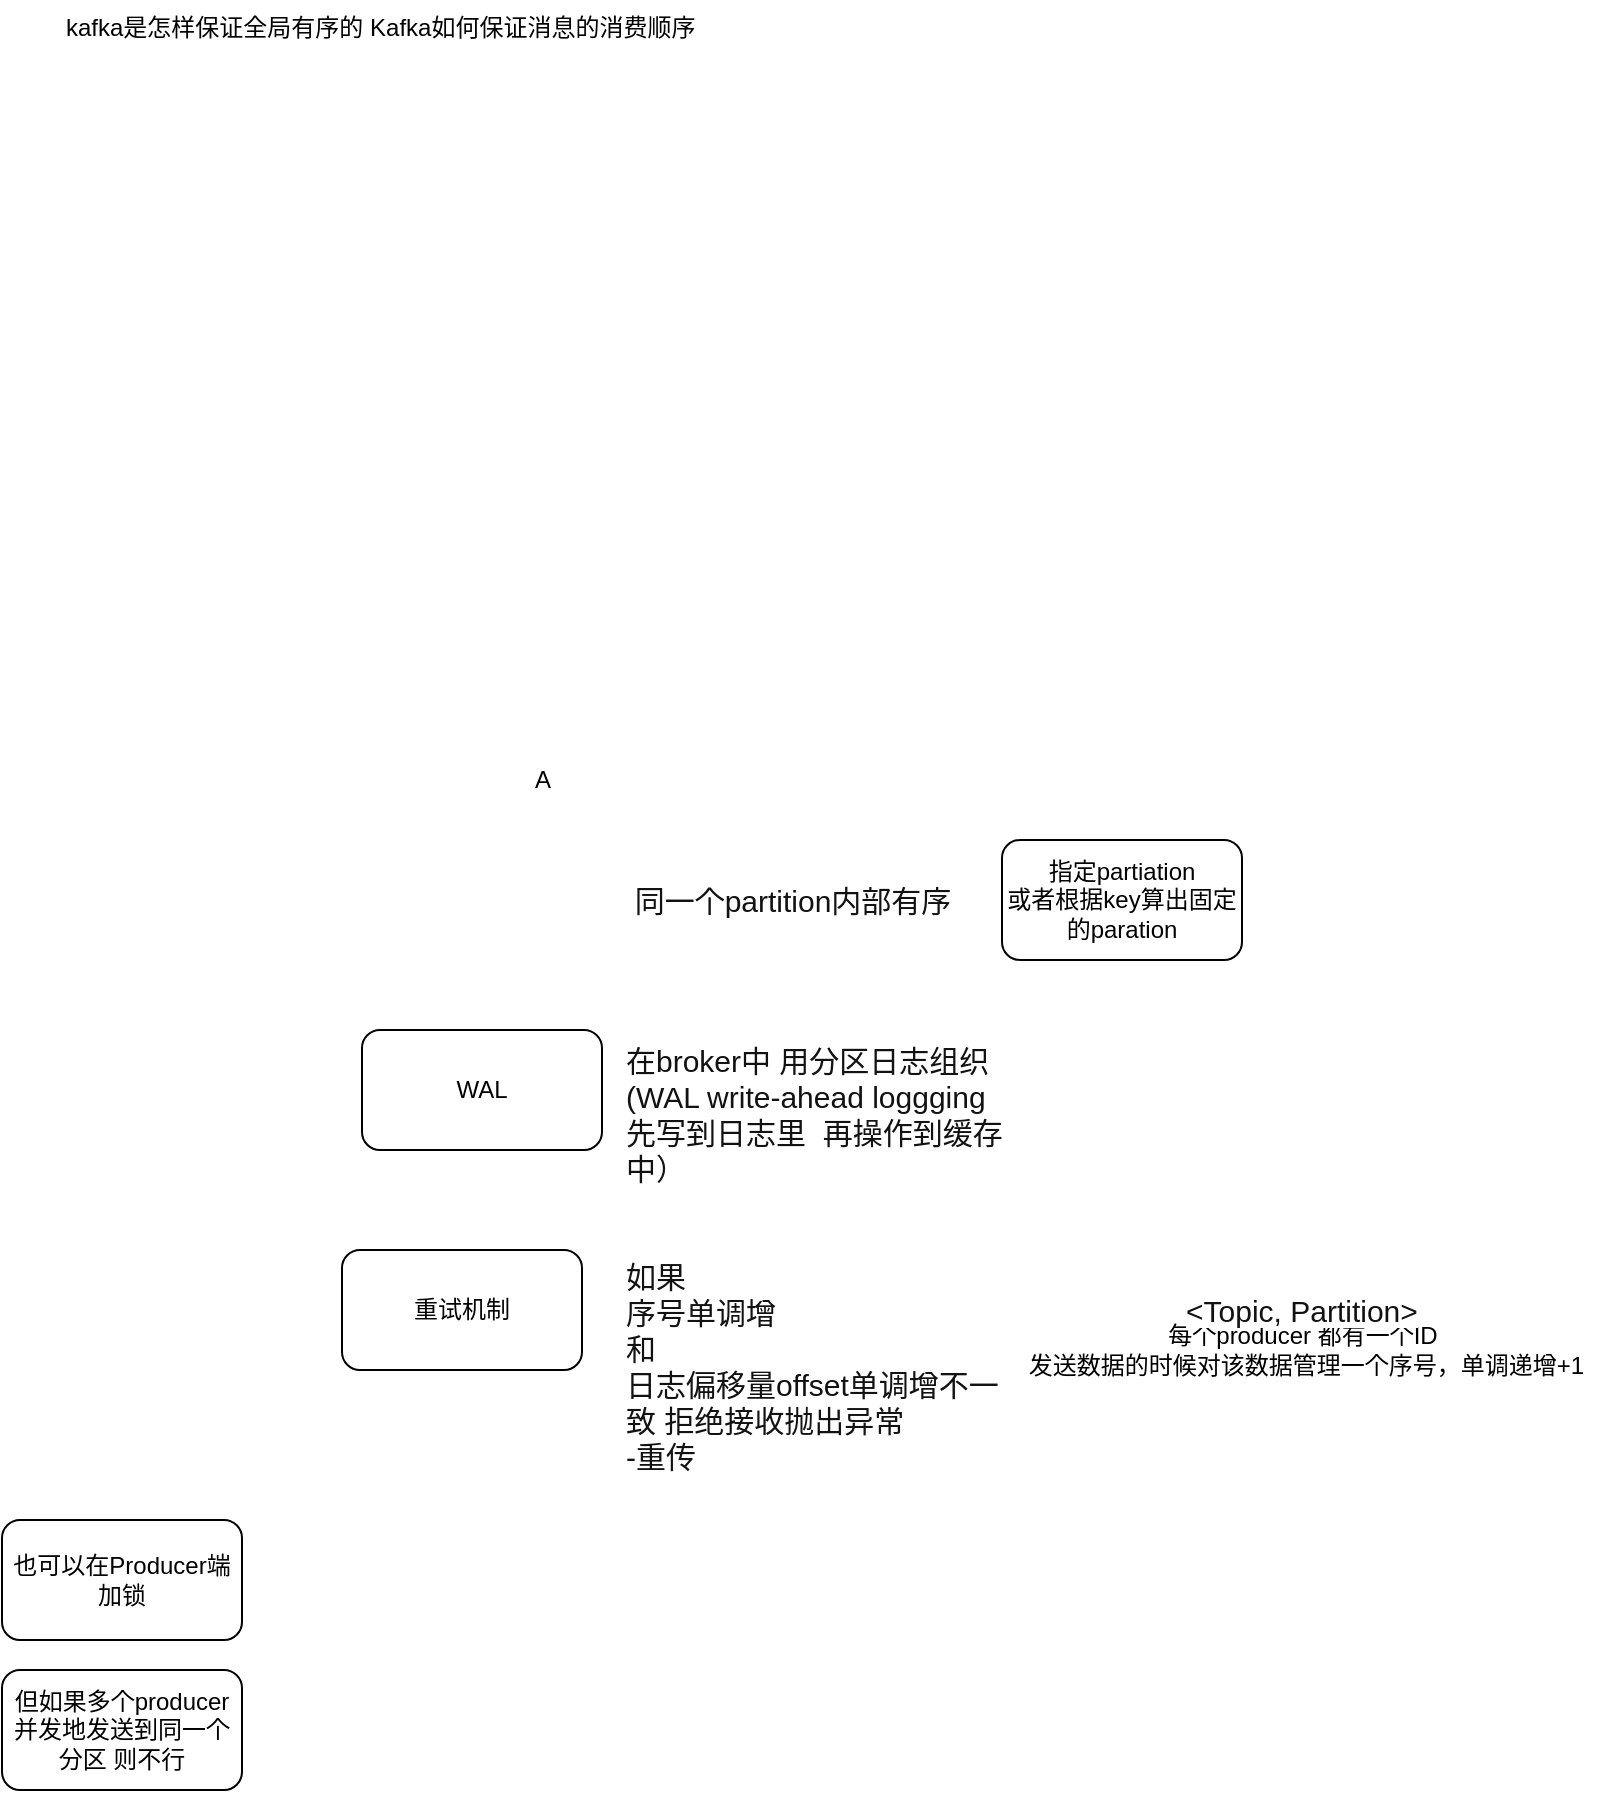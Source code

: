 <mxfile version="13.7.9" type="device" pages="2"><diagram id="QsW4kEAY9hqYTWzh8-wr" name="1.有序性"><mxGraphModel dx="1301" dy="606" grid="1" gridSize="10" guides="1" tooltips="1" connect="1" arrows="1" fold="1" page="1" pageScale="1" pageWidth="827" pageHeight="1169" math="0" shadow="0"><root><mxCell id="uP5Yex2PHW8lnNY_PjNj-0"/><mxCell id="uP5Yex2PHW8lnNY_PjNj-1" parent="uP5Yex2PHW8lnNY_PjNj-0"/><mxCell id="1EiuAjKica9zFJi6ymyu-0" value="kafka是怎样保证全局有序的  Kafka如何保证消息的消费顺序" style="text;whiteSpace=wrap;html=1;" vertex="1" parent="uP5Yex2PHW8lnNY_PjNj-1"><mxGeometry x="50" y="10" width="340" height="30" as="geometry"/></mxCell><mxCell id="1EiuAjKica9zFJi6ymyu-1" value="&lt;span style=&quot;color: rgb(18 , 18 , 18) ; font-family: , &amp;#34;blinkmacsystemfont&amp;#34; , &amp;#34;helvetica neue&amp;#34; , &amp;#34;pingfang sc&amp;#34; , &amp;#34;microsoft yahei&amp;#34; , &amp;#34;source han sans sc&amp;#34; , &amp;#34;noto sans cjk sc&amp;#34; , &amp;#34;wenquanyi micro hei&amp;#34; , sans-serif ; font-size: 15px ; background-color: rgb(255 , 255 , 255)&quot;&gt;同一个partition内部有序&lt;/span&gt;" style="text;html=1;align=center;verticalAlign=middle;resizable=0;points=[];autosize=1;" vertex="1" parent="uP5Yex2PHW8lnNY_PjNj-1"><mxGeometry x="330" y="450" width="170" height="20" as="geometry"/></mxCell><mxCell id="1EiuAjKica9zFJi6ymyu-2" value="A" style="text;html=1;align=center;verticalAlign=middle;resizable=0;points=[];autosize=1;" vertex="1" parent="uP5Yex2PHW8lnNY_PjNj-1"><mxGeometry x="280" y="390" width="20" height="20" as="geometry"/></mxCell><mxCell id="1EiuAjKica9zFJi6ymyu-3" value="&lt;span style=&quot;color: rgb(18 , 18 , 18) ; font-family: &amp;#34;helvetica&amp;#34; ; font-size: 15px ; font-style: normal ; font-weight: 400 ; letter-spacing: normal ; text-align: center ; text-indent: 0px ; text-transform: none ; word-spacing: 0px ; background-color: rgb(255 , 255 , 255) ; display: inline ; float: none&quot;&gt;在broker中 用分区日志组织 (WAL write-ahead loggging 先写到日志里&amp;nbsp; 再操作到缓存中）&lt;br&gt;&lt;br&gt;&lt;br&gt;如果&lt;br&gt;序号单调增&lt;br&gt;和&lt;br&gt;日志偏移量offset单调增不一致 拒绝接收抛出异常&lt;br&gt;-重传&lt;br&gt;&lt;/span&gt;" style="text;whiteSpace=wrap;html=1;" vertex="1" parent="uP5Yex2PHW8lnNY_PjNj-1"><mxGeometry x="330" y="525" width="200" height="60" as="geometry"/></mxCell><mxCell id="1EiuAjKica9zFJi6ymyu-4" value="每个producer 都有一个ID&lt;br&gt;&amp;nbsp;发送数据的时候对该数据管理一个序号，单调递增+1" style="text;html=1;align=center;verticalAlign=middle;resizable=0;points=[];autosize=1;" vertex="1" parent="uP5Yex2PHW8lnNY_PjNj-1"><mxGeometry x="520" y="670" width="300" height="30" as="geometry"/></mxCell><mxCell id="1EiuAjKica9zFJi6ymyu-6" value="也可以在Producer端加锁" style="rounded=1;whiteSpace=wrap;html=1;sketch=0;" vertex="1" parent="uP5Yex2PHW8lnNY_PjNj-1"><mxGeometry x="20" y="770" width="120" height="60" as="geometry"/></mxCell><mxCell id="1EiuAjKica9zFJi6ymyu-7" value="但如果多个producer并发地发送到同一个分区 则不行" style="rounded=1;whiteSpace=wrap;html=1;sketch=0;" vertex="1" parent="uP5Yex2PHW8lnNY_PjNj-1"><mxGeometry x="20" y="845" width="120" height="60" as="geometry"/></mxCell><mxCell id="1EiuAjKica9zFJi6ymyu-8" value="重试机制" style="rounded=1;whiteSpace=wrap;html=1;sketch=0;" vertex="1" parent="uP5Yex2PHW8lnNY_PjNj-1"><mxGeometry x="190" y="635" width="120" height="60" as="geometry"/></mxCell><mxCell id="1EiuAjKica9zFJi6ymyu-9" value="&lt;span style=&quot;color: rgb(18, 18, 18); font-size: 15px; font-style: normal; font-weight: 400; letter-spacing: normal; text-indent: 0px; text-transform: none; word-spacing: 0px; background-color: rgb(255, 255, 255); display: inline; float: none;&quot;&gt;&amp;lt;Topic, Partition&amp;gt;&lt;/span&gt;" style="text;whiteSpace=wrap;html=1;" vertex="1" parent="uP5Yex2PHW8lnNY_PjNj-1"><mxGeometry x="610" y="650" width="140" height="30" as="geometry"/></mxCell><mxCell id="1EiuAjKica9zFJi6ymyu-10" value="指定partiation&lt;br&gt;或者根据key算出固定的paration" style="rounded=1;whiteSpace=wrap;html=1;sketch=0;" vertex="1" parent="uP5Yex2PHW8lnNY_PjNj-1"><mxGeometry x="520" y="430" width="120" height="60" as="geometry"/></mxCell><mxCell id="1EiuAjKica9zFJi6ymyu-11" value="WAL" style="rounded=1;whiteSpace=wrap;html=1;sketch=0;" vertex="1" parent="uP5Yex2PHW8lnNY_PjNj-1"><mxGeometry x="200" y="525" width="120" height="60" as="geometry"/></mxCell></root></mxGraphModel></diagram><diagram id="qa2UIdyyynz-TWs9MKat" name="2.ISR"><mxGraphModel dx="2377" dy="862" grid="1" gridSize="10" guides="1" tooltips="1" connect="1" arrows="1" fold="1" page="1" pageScale="1" pageWidth="827" pageHeight="1169" math="0" shadow="0"><root><mxCell id="G1S53-22_QGdfGtVD564-0"/><mxCell id="G1S53-22_QGdfGtVD564-1" parent="G1S53-22_QGdfGtVD564-0"/><mxCell id="KRcvl4IU3lgeJyMfqycO-0" value="问：为什么用ISR" style="text;html=1;align=center;verticalAlign=middle;resizable=0;points=[];autosize=1;" vertex="1" parent="G1S53-22_QGdfGtVD564-1"><mxGeometry x="-15" width="110" height="20" as="geometry"/></mxCell><mxCell id="KRcvl4IU3lgeJyMfqycO-3" style="edgeStyle=orthogonalEdgeStyle;curved=1;rounded=1;sketch=0;orthogonalLoop=1;jettySize=auto;html=1;entryX=0;entryY=0.5;entryDx=0;entryDy=0;" edge="1" parent="G1S53-22_QGdfGtVD564-1" source="KRcvl4IU3lgeJyMfqycO-1" target="KRcvl4IU3lgeJyMfqycO-2"><mxGeometry relative="1" as="geometry"/></mxCell><mxCell id="KRcvl4IU3lgeJyMfqycO-1" value="ISR" style="rounded=1;whiteSpace=wrap;html=1;sketch=0;" vertex="1" parent="G1S53-22_QGdfGtVD564-1"><mxGeometry x="-70" y="300" width="120" height="60" as="geometry"/></mxCell><mxCell id="KRcvl4IU3lgeJyMfqycO-2" value="作用：选举leader" style="rounded=1;whiteSpace=wrap;html=1;sketch=0;" vertex="1" parent="G1S53-22_QGdfGtVD564-1"><mxGeometry x="120" y="250" width="120" height="60" as="geometry"/></mxCell><mxCell id="KRcvl4IU3lgeJyMfqycO-4" value="in-sync replications" style="text;html=1;align=center;verticalAlign=middle;resizable=0;points=[];autosize=1;" vertex="1" parent="G1S53-22_QGdfGtVD564-1"><mxGeometry x="-70" y="370" width="120" height="20" as="geometry"/></mxCell><mxCell id="KRcvl4IU3lgeJyMfqycO-5" value="同步状态的备份集合" style="text;html=1;align=center;verticalAlign=middle;resizable=0;points=[];autosize=1;" vertex="1" parent="G1S53-22_QGdfGtVD564-1"><mxGeometry x="-120" y="390" width="120" height="20" as="geometry"/></mxCell><mxCell id="KRcvl4IU3lgeJyMfqycO-6" value="a set of&amp;nbsp;" style="text;html=1;align=center;verticalAlign=middle;resizable=0;points=[];autosize=1;" vertex="1" parent="G1S53-22_QGdfGtVD564-1"><mxGeometry x="-170" y="370" width="60" height="20" as="geometry"/></mxCell><mxCell id="KRcvl4IU3lgeJyMfqycO-9" value="" style="edgeStyle=orthogonalEdgeStyle;curved=1;rounded=1;sketch=0;orthogonalLoop=1;jettySize=auto;html=1;" edge="1" parent="G1S53-22_QGdfGtVD564-1" source="KRcvl4IU3lgeJyMfqycO-7" target="KRcvl4IU3lgeJyMfqycO-8"><mxGeometry relative="1" as="geometry"/></mxCell><mxCell id="KRcvl4IU3lgeJyMfqycO-7" value="leader挂了怎么办" style="rounded=1;whiteSpace=wrap;html=1;sketch=0;" vertex="1" parent="G1S53-22_QGdfGtVD564-1"><mxGeometry x="-50" y="490" width="120" height="60" as="geometry"/></mxCell><mxCell id="KRcvl4IU3lgeJyMfqycO-8" value="follower有可能都不可靠" style="rounded=1;whiteSpace=wrap;html=1;sketch=0;" vertex="1" parent="G1S53-22_QGdfGtVD564-1"><mxGeometry x="150" y="490" width="180" height="60" as="geometry"/></mxCell></root></mxGraphModel></diagram></mxfile>